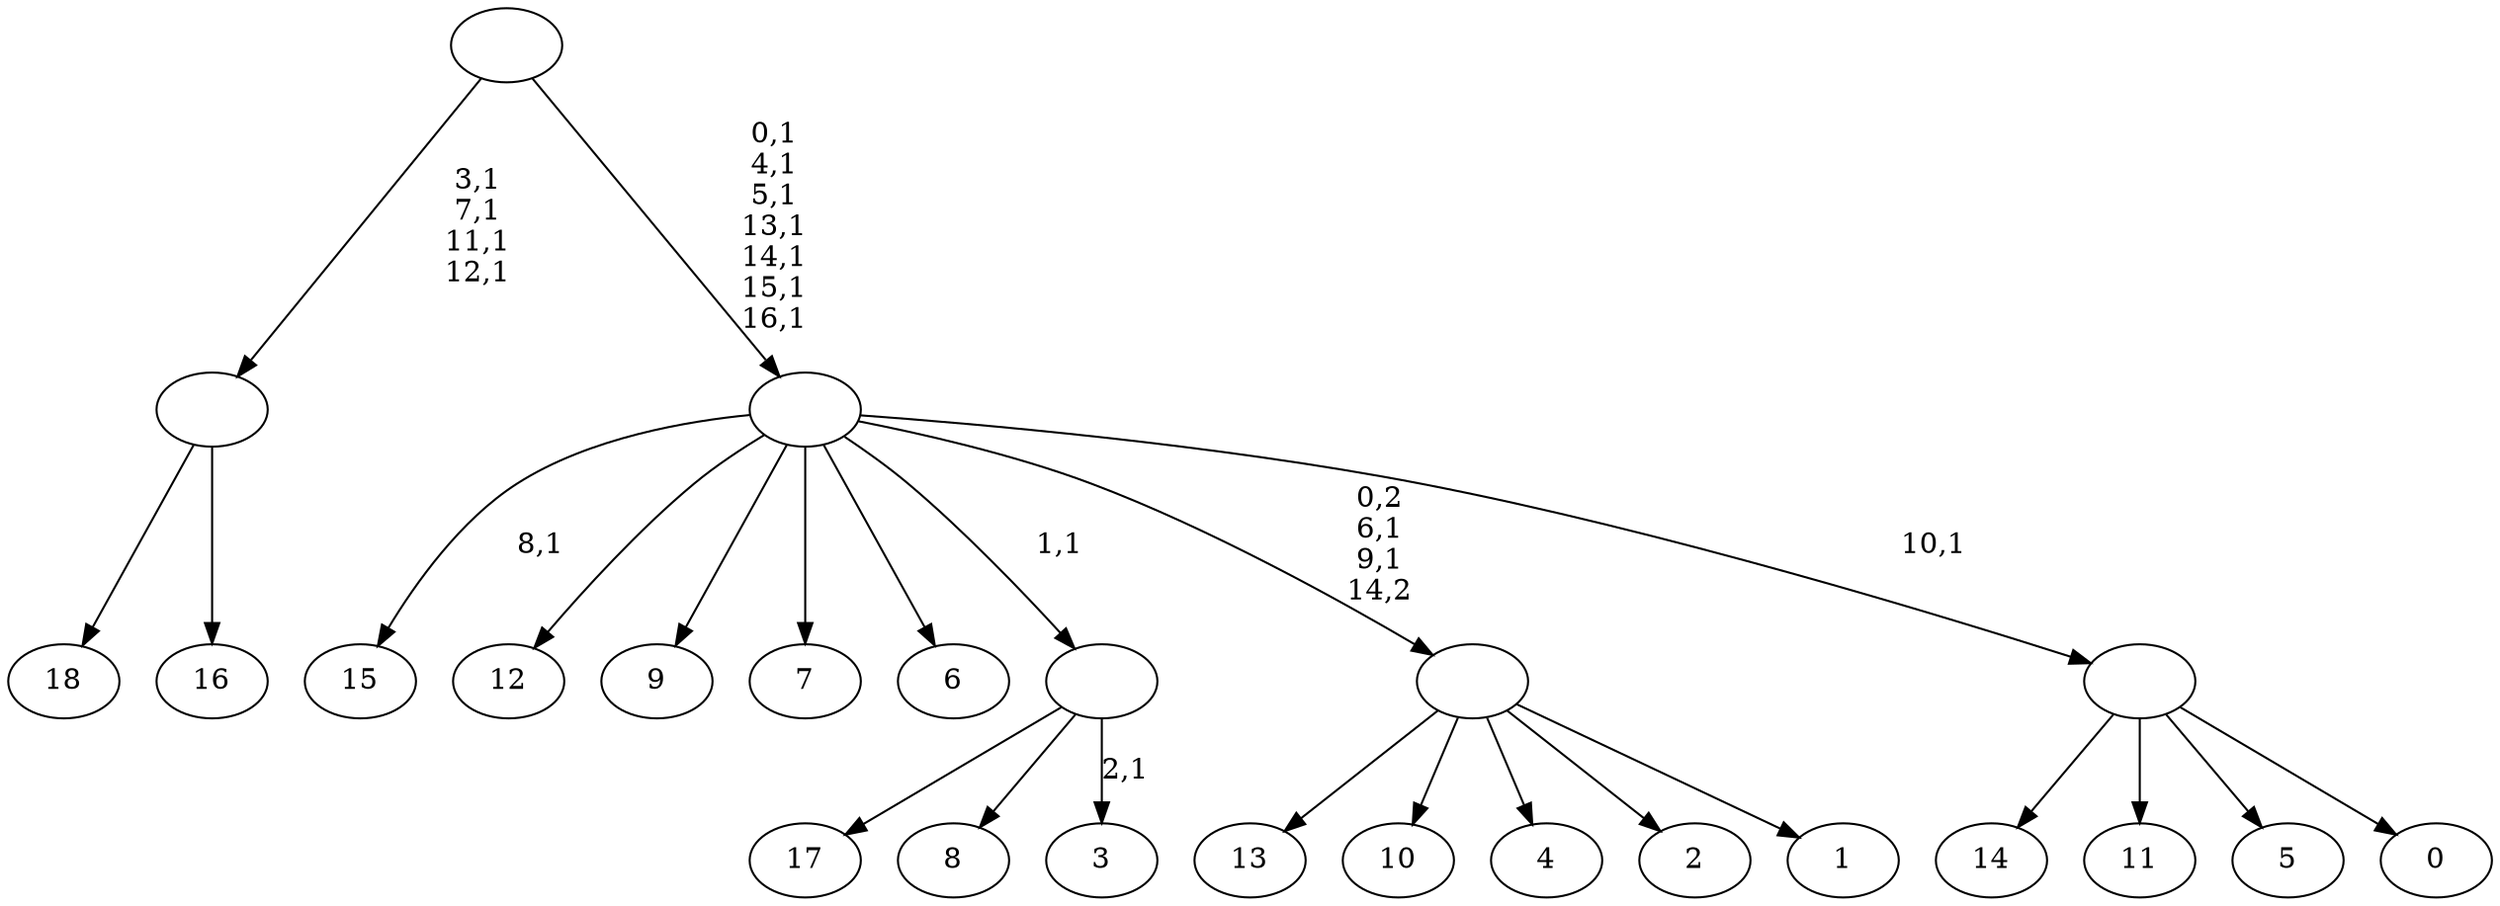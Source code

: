 digraph T {
	36 [label="18"]
	35 [label="17"]
	34 [label="16"]
	33 [label=""]
	29 [label="15"]
	27 [label="14"]
	26 [label="13"]
	25 [label="12"]
	24 [label="11"]
	23 [label="10"]
	22 [label="9"]
	21 [label="8"]
	20 [label="7"]
	19 [label="6"]
	18 [label="5"]
	17 [label="4"]
	16 [label="3"]
	14 [label=""]
	13 [label="2"]
	12 [label="1"]
	11 [label=""]
	9 [label="0"]
	8 [label=""]
	7 [label=""]
	0 [label=""]
	33 -> 36 [label=""]
	33 -> 34 [label=""]
	14 -> 16 [label="2,1"]
	14 -> 35 [label=""]
	14 -> 21 [label=""]
	11 -> 26 [label=""]
	11 -> 23 [label=""]
	11 -> 17 [label=""]
	11 -> 13 [label=""]
	11 -> 12 [label=""]
	8 -> 27 [label=""]
	8 -> 24 [label=""]
	8 -> 18 [label=""]
	8 -> 9 [label=""]
	7 -> 11 [label="0,2\n6,1\n9,1\n14,2"]
	7 -> 29 [label="8,1"]
	7 -> 25 [label=""]
	7 -> 22 [label=""]
	7 -> 20 [label=""]
	7 -> 19 [label=""]
	7 -> 14 [label="1,1"]
	7 -> 8 [label="10,1"]
	0 -> 7 [label="0,1\n4,1\n5,1\n13,1\n14,1\n15,1\n16,1"]
	0 -> 33 [label="3,1\n7,1\n11,1\n12,1"]
}
